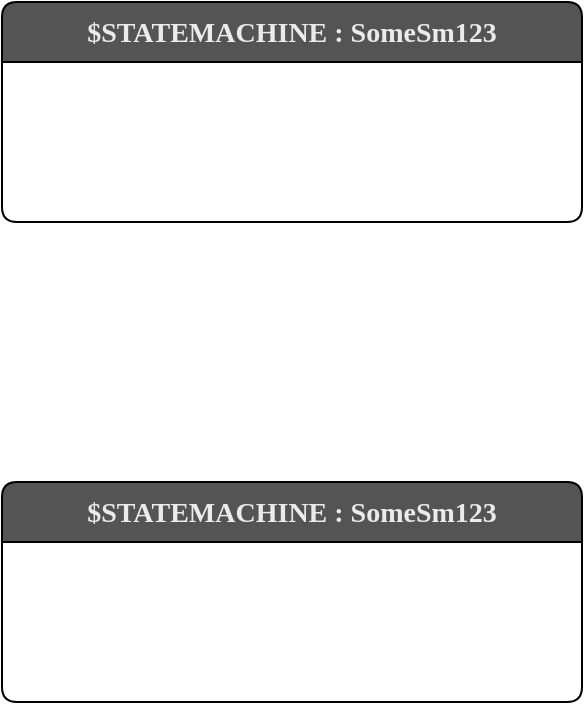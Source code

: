 <mxfile>
    <diagram id="Tqm6eFcu1KHT34LG2WWE" name="Page-1">
        <mxGraphModel dx="700" dy="792" grid="1" gridSize="10" guides="1" tooltips="1" connect="1" arrows="1" fold="1" page="1" pageScale="1" pageWidth="850" pageHeight="1100" math="0" shadow="0">
            <root>
                <mxCell id="0"/>
                <mxCell id="1" parent="0"/>
                <mxCell id="27" value="$STATEMACHINE : SomeSm123" style="shape=swimlane;rotatable=0;align=center;verticalAlign=top;fontFamily=Lucida Console;startSize=30;fontSize=14;fontStyle=1;swimlaneFillColor=default;rounded=1;arcSize=15;absoluteArcSize=1;fillColor=#545454;fontColor=#EBEBEB;" parent="1" vertex="1" collapsed="1">
                    <mxGeometry x="40" y="40" width="290" height="110" as="geometry">
                        <mxRectangle x="60" y="130" width="310" height="320" as="alternateBounds"/>
                    </mxGeometry>
                </mxCell>
                <mxCell id="28" value=" " style="fontFamily=Lucida Console;align=left;verticalAlign=top;fillColor=none;gradientColor=none;strokeColor=none;rounded=0;spacingLeft=4;resizable=0;movable=0;deletable=0;rotatable=0;autosize=1;" parent="27" vertex="1" connectable="0">
                    <mxGeometry y="30" width="30" height="20" as="geometry"/>
                </mxCell>
                <mxCell id="42" style="edgeStyle=none;html=1;exitX=0.5;exitY=1;exitDx=0;exitDy=0;entryX=0.25;entryY=0;entryDx=0;entryDy=0;" parent="27" source="30" target="40" edge="1">
                    <mxGeometry relative="1" as="geometry"/>
                </mxCell>
                <mxCell id="40" value="BLAH" style="shape=swimlane;rotatable=0;align=center;verticalAlign=top;fontFamily=Lucida Console;startSize=30;fontSize=14;fontStyle=1;swimlaneFillColor=default;html=1;rounded=1;arcSize=15;absoluteArcSize=1;fillColor=#545454;fontColor=#FAFAFA;" parent="27" vertex="1">
                    <mxGeometry x="30" y="180" width="180" height="100" as="geometry">
                        <mxRectangle x="60" y="120" width="180" height="90" as="alternateBounds"/>
                    </mxGeometry>
                </mxCell>
                <mxCell id="41" value="enter / light_off();" style="fontFamily=Lucida Console;align=left;verticalAlign=top;fillColor=none;gradientColor=none;strokeColor=none;rounded=0;spacingLeft=4;resizable=0;movable=0;deletable=0;rotatable=0;autosize=1;" parent="40" vertex="1" connectable="0">
                    <mxGeometry y="30" width="160" height="20" as="geometry"/>
                </mxCell>
                <mxCell id="30" value="$initial_state" style="shape=ellipse;aspect=fixed;fillColor=#000000;resizable=0;rotatable=0;noLabel=1;editable=0;" parent="27" vertex="1">
                    <mxGeometry x="60" y="120" width="25" height="25" as="geometry"/>
                </mxCell>
                <mxCell id="43" value="$STATEMACHINE : SomeSm123" style="shape=swimlane;rotatable=0;align=center;verticalAlign=top;fontFamily=Lucida Console;startSize=30;fontSize=14;fontStyle=1;swimlaneFillColor=default;rounded=1;arcSize=15;absoluteArcSize=1;fillColor=#545454;fontColor=#EBEBEB;" vertex="1" collapsed="1" parent="1">
                    <mxGeometry x="40" y="280" width="290" height="110" as="geometry">
                        <mxRectangle x="60" y="130" width="310" height="320" as="alternateBounds"/>
                    </mxGeometry>
                </mxCell>
                <mxCell id="44" value=" " style="fontFamily=Lucida Console;align=left;verticalAlign=top;fillColor=none;gradientColor=none;strokeColor=none;rounded=0;spacingLeft=4;resizable=0;movable=0;deletable=0;rotatable=0;autosize=1;" vertex="1" connectable="0" parent="43">
                    <mxGeometry y="30" width="30" height="20" as="geometry"/>
                </mxCell>
                <mxCell id="45" style="edgeStyle=none;html=1;exitX=0.5;exitY=1;exitDx=0;exitDy=0;entryX=0.25;entryY=0;entryDx=0;entryDy=0;" edge="1" parent="43" source="48" target="46">
                    <mxGeometry relative="1" as="geometry"/>
                </mxCell>
                <mxCell id="46" value="BLAH" style="shape=swimlane;rotatable=0;align=center;verticalAlign=top;fontFamily=Lucida Console;startSize=30;fontSize=14;fontStyle=1;swimlaneFillColor=default;html=1;rounded=1;arcSize=15;absoluteArcSize=1;fillColor=#545454;fontColor=#FAFAFA;" vertex="1" parent="43">
                    <mxGeometry x="30" y="180" width="180" height="100" as="geometry">
                        <mxRectangle x="60" y="120" width="180" height="90" as="alternateBounds"/>
                    </mxGeometry>
                </mxCell>
                <mxCell id="47" value="enter / light_off();" style="fontFamily=Lucida Console;align=left;verticalAlign=top;fillColor=none;gradientColor=none;strokeColor=none;rounded=0;spacingLeft=4;resizable=0;movable=0;deletable=0;rotatable=0;autosize=1;" vertex="1" connectable="0" parent="46">
                    <mxGeometry y="30" width="160" height="20" as="geometry"/>
                </mxCell>
                <mxCell id="48" value="$initial_state" style="shape=ellipse;aspect=fixed;fillColor=#000000;resizable=0;rotatable=0;noLabel=1;editable=0;" vertex="1" parent="43">
                    <mxGeometry x="60" y="120" width="25" height="25" as="geometry"/>
                </mxCell>
            </root>
        </mxGraphModel>
    </diagram>
</mxfile>
